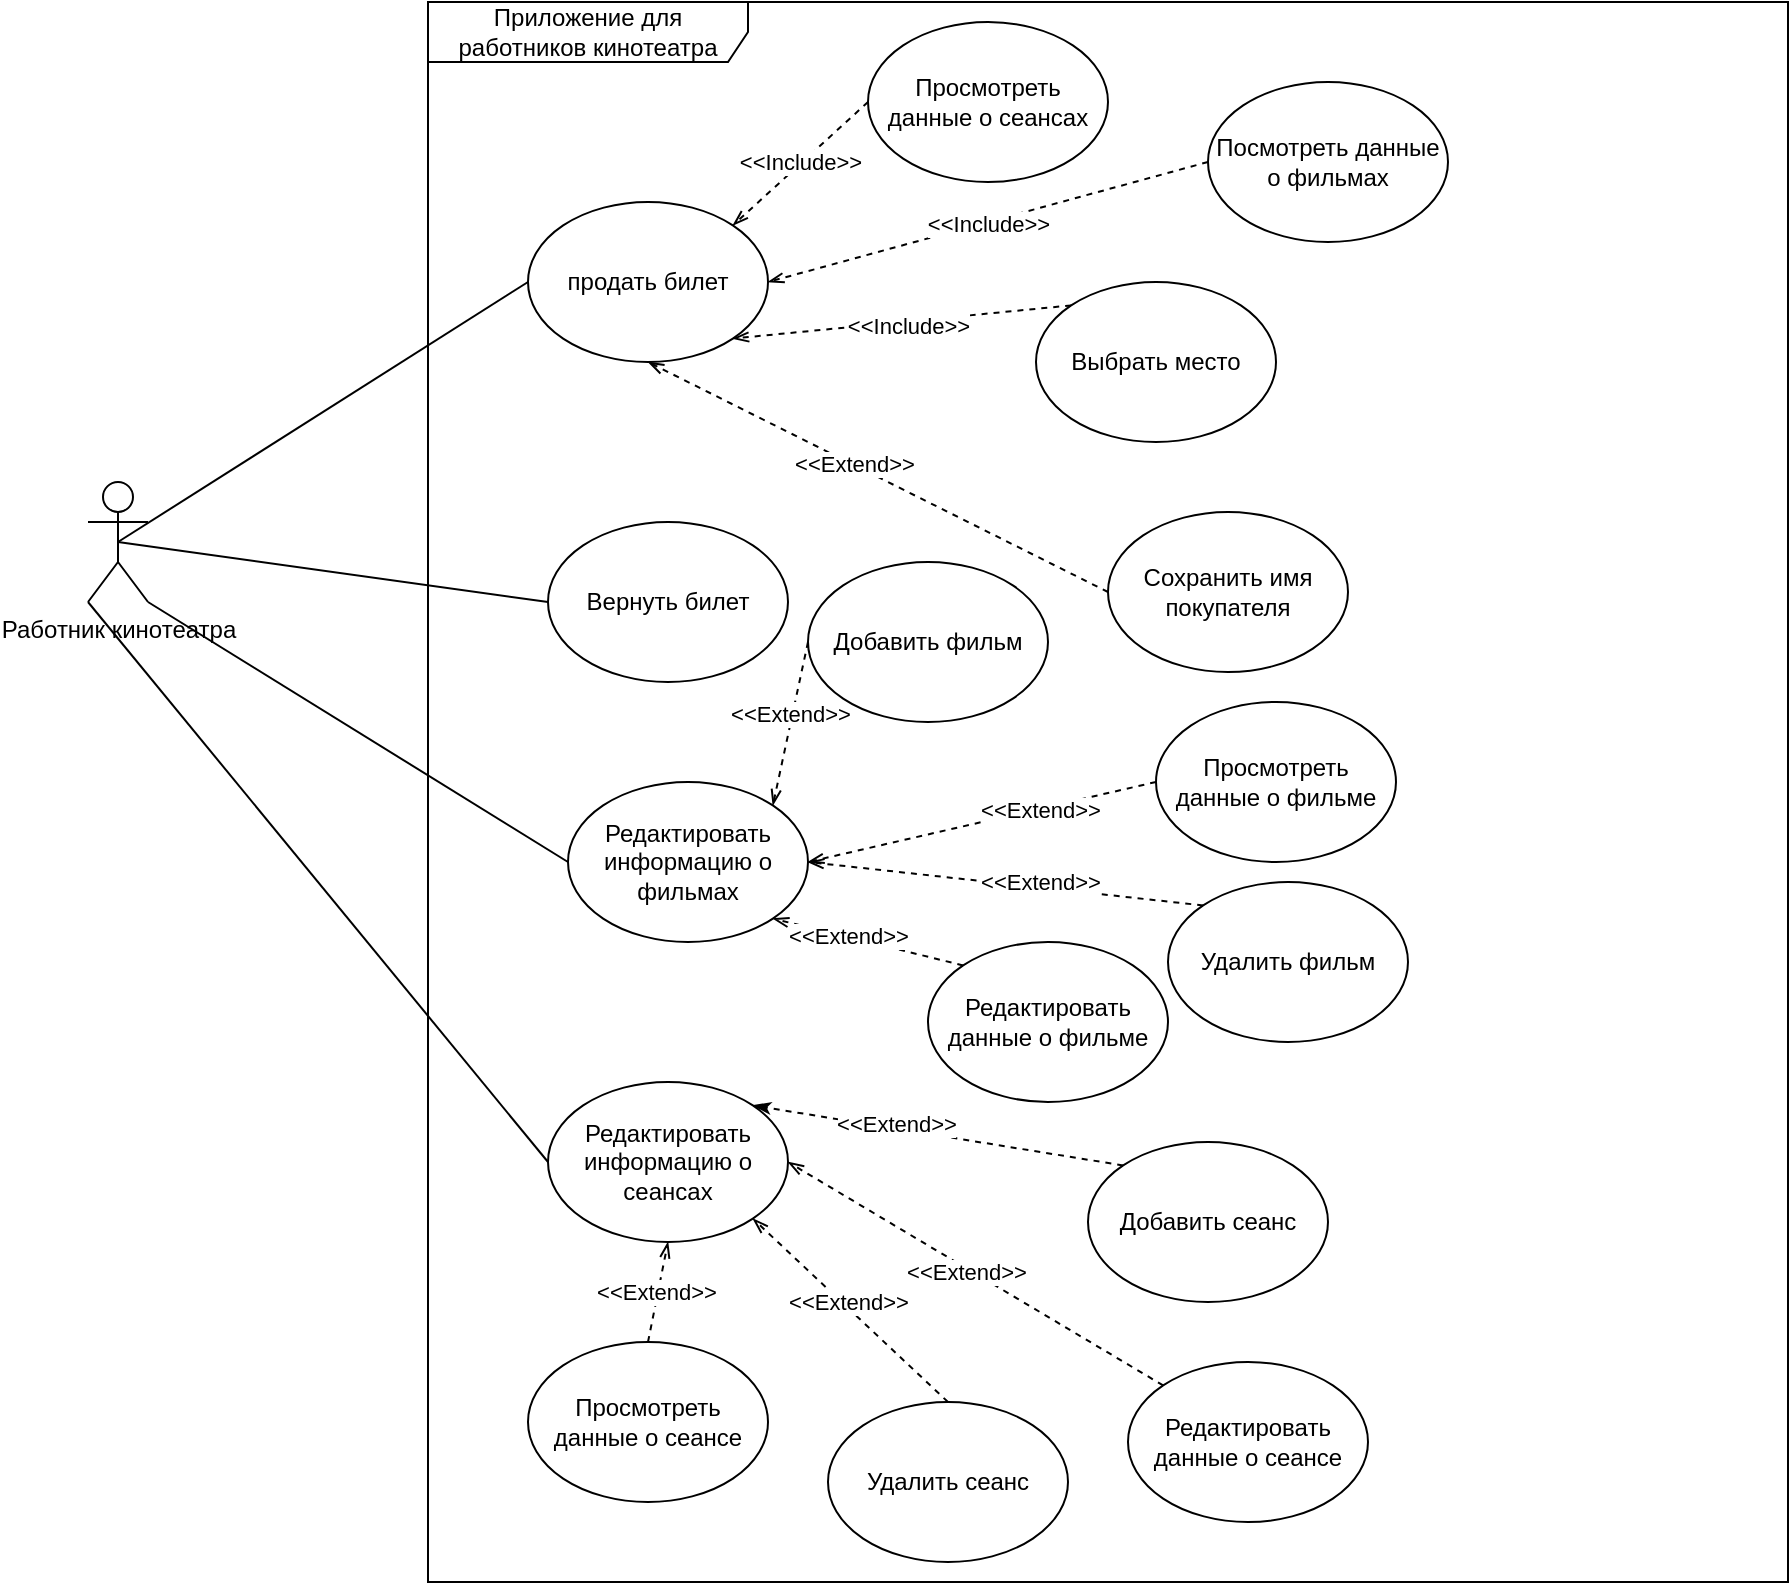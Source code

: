 <mxfile version="22.1.11" type="google">
  <diagram name="Страница — 1" id="njEJ24OupL5TV8u2Nq0Z">
    <mxGraphModel grid="1" page="1" gridSize="10" guides="1" tooltips="1" connect="1" arrows="1" fold="1" pageScale="1" pageWidth="827" pageHeight="1169" math="0" shadow="0">
      <root>
        <mxCell id="0" />
        <mxCell id="1" parent="0" />
        <mxCell id="BwLDqqsVIszzPK-v5Zr2-2" value="Приложение для работников кинотеатра" style="shape=umlFrame;whiteSpace=wrap;html=1;pointerEvents=0;recursiveResize=0;container=1;collapsible=0;width=160;" vertex="1" parent="1">
          <mxGeometry x="-10" y="250" width="680" height="790" as="geometry" />
        </mxCell>
        <mxCell id="BwLDqqsVIszzPK-v5Zr2-28" style="rounded=0;orthogonalLoop=1;jettySize=auto;html=1;exitX=0.5;exitY=1;exitDx=0;exitDy=0;entryX=0;entryY=0.5;entryDx=0;entryDy=0;endArrow=none;endFill=0;dashed=1;startArrow=openThin;startFill=0;" edge="1" parent="BwLDqqsVIszzPK-v5Zr2-2" source="BwLDqqsVIszzPK-v5Zr2-6" target="BwLDqqsVIszzPK-v5Zr2-27">
          <mxGeometry relative="1" as="geometry" />
        </mxCell>
        <mxCell id="BwLDqqsVIszzPK-v5Zr2-29" value="&amp;lt;&amp;lt;Extend&amp;gt;&amp;gt;" style="edgeLabel;html=1;align=center;verticalAlign=middle;resizable=0;points=[];" connectable="0" vertex="1" parent="BwLDqqsVIszzPK-v5Zr2-28">
          <mxGeometry x="-0.111" relative="1" as="geometry">
            <mxPoint as="offset" />
          </mxGeometry>
        </mxCell>
        <mxCell id="BwLDqqsVIszzPK-v5Zr2-6" value="продать билет" style="ellipse;whiteSpace=wrap;html=1;" vertex="1" parent="BwLDqqsVIszzPK-v5Zr2-2">
          <mxGeometry x="50" y="100" width="120" height="80" as="geometry" />
        </mxCell>
        <mxCell id="BwLDqqsVIszzPK-v5Zr2-13" style="rounded=0;orthogonalLoop=1;jettySize=auto;html=1;exitX=0;exitY=0.5;exitDx=0;exitDy=0;entryX=1;entryY=0;entryDx=0;entryDy=0;dashed=1;endArrow=openThin;endFill=0;" edge="1" parent="BwLDqqsVIszzPK-v5Zr2-2" source="BwLDqqsVIszzPK-v5Zr2-10" target="BwLDqqsVIszzPK-v5Zr2-6">
          <mxGeometry relative="1" as="geometry" />
        </mxCell>
        <mxCell id="BwLDqqsVIszzPK-v5Zr2-17" value="&amp;lt;&amp;lt;Include&amp;gt;&amp;gt;" style="edgeLabel;html=1;align=center;verticalAlign=middle;resizable=0;points=[];" connectable="0" vertex="1" parent="BwLDqqsVIszzPK-v5Zr2-13">
          <mxGeometry x="-0.005" y="-1" relative="1" as="geometry">
            <mxPoint as="offset" />
          </mxGeometry>
        </mxCell>
        <mxCell id="BwLDqqsVIszzPK-v5Zr2-10" value="Просмотреть данные о сеансах" style="ellipse;whiteSpace=wrap;html=1;" vertex="1" parent="BwLDqqsVIszzPK-v5Zr2-2">
          <mxGeometry x="220" y="10" width="120" height="80" as="geometry" />
        </mxCell>
        <mxCell id="BwLDqqsVIszzPK-v5Zr2-15" style="rounded=0;orthogonalLoop=1;jettySize=auto;html=1;exitX=0;exitY=0.5;exitDx=0;exitDy=0;entryX=1;entryY=0.5;entryDx=0;entryDy=0;dashed=1;endArrow=openThin;endFill=0;" edge="1" parent="BwLDqqsVIszzPK-v5Zr2-2" source="BwLDqqsVIszzPK-v5Zr2-11" target="BwLDqqsVIszzPK-v5Zr2-6">
          <mxGeometry relative="1" as="geometry" />
        </mxCell>
        <mxCell id="BwLDqqsVIszzPK-v5Zr2-18" value="&amp;lt;&amp;lt;Include&amp;gt;&amp;gt;" style="edgeLabel;html=1;align=center;verticalAlign=middle;resizable=0;points=[];" connectable="0" vertex="1" parent="BwLDqqsVIszzPK-v5Zr2-15">
          <mxGeometry x="0.003" y="1" relative="1" as="geometry">
            <mxPoint as="offset" />
          </mxGeometry>
        </mxCell>
        <mxCell id="BwLDqqsVIszzPK-v5Zr2-11" value="Посмотреть данные о фильмах" style="ellipse;whiteSpace=wrap;html=1;" vertex="1" parent="BwLDqqsVIszzPK-v5Zr2-2">
          <mxGeometry x="390" y="40" width="120" height="80" as="geometry" />
        </mxCell>
        <mxCell id="BwLDqqsVIszzPK-v5Zr2-16" style="rounded=0;orthogonalLoop=1;jettySize=auto;html=1;exitX=0;exitY=0;exitDx=0;exitDy=0;entryX=1;entryY=1;entryDx=0;entryDy=0;dashed=1;endArrow=openThin;endFill=0;" edge="1" parent="BwLDqqsVIszzPK-v5Zr2-2" source="BwLDqqsVIszzPK-v5Zr2-14" target="BwLDqqsVIszzPK-v5Zr2-6">
          <mxGeometry relative="1" as="geometry" />
        </mxCell>
        <mxCell id="BwLDqqsVIszzPK-v5Zr2-19" value="&amp;lt;&amp;lt;Include&amp;gt;&amp;gt;" style="edgeLabel;html=1;align=center;verticalAlign=middle;resizable=0;points=[];" connectable="0" vertex="1" parent="BwLDqqsVIszzPK-v5Zr2-16">
          <mxGeometry x="-0.036" y="2" relative="1" as="geometry">
            <mxPoint as="offset" />
          </mxGeometry>
        </mxCell>
        <mxCell id="BwLDqqsVIszzPK-v5Zr2-14" value="Выбрать место" style="ellipse;whiteSpace=wrap;html=1;" vertex="1" parent="BwLDqqsVIszzPK-v5Zr2-2">
          <mxGeometry x="304" y="140" width="120" height="80" as="geometry" />
        </mxCell>
        <mxCell id="BwLDqqsVIszzPK-v5Zr2-20" value="Вернуть билет" style="ellipse;whiteSpace=wrap;html=1;" vertex="1" parent="BwLDqqsVIszzPK-v5Zr2-2">
          <mxGeometry x="60" y="260" width="120" height="80" as="geometry" />
        </mxCell>
        <mxCell id="BwLDqqsVIszzPK-v5Zr2-21" value="Редактировать информацию о фильмах" style="ellipse;whiteSpace=wrap;html=1;" vertex="1" parent="BwLDqqsVIszzPK-v5Zr2-2">
          <mxGeometry x="70" y="390" width="120" height="80" as="geometry" />
        </mxCell>
        <mxCell id="BwLDqqsVIszzPK-v5Zr2-22" value="Редактировать информацию о сеансах" style="ellipse;whiteSpace=wrap;html=1;" vertex="1" parent="BwLDqqsVIszzPK-v5Zr2-2">
          <mxGeometry x="60" y="540" width="120" height="80" as="geometry" />
        </mxCell>
        <mxCell id="BwLDqqsVIszzPK-v5Zr2-27" value="Сохранить имя покупателя" style="ellipse;whiteSpace=wrap;html=1;" vertex="1" parent="BwLDqqsVIszzPK-v5Zr2-2">
          <mxGeometry x="340" y="255" width="120" height="80" as="geometry" />
        </mxCell>
        <mxCell id="BwLDqqsVIszzPK-v5Zr2-43" style="rounded=0;orthogonalLoop=1;jettySize=auto;html=1;exitX=0;exitY=0;exitDx=0;exitDy=0;entryX=1;entryY=0.5;entryDx=0;entryDy=0;dashed=1;endArrow=openThin;endFill=0;" edge="1" parent="BwLDqqsVIszzPK-v5Zr2-2" source="BwLDqqsVIszzPK-v5Zr2-33" target="BwLDqqsVIszzPK-v5Zr2-21">
          <mxGeometry relative="1" as="geometry" />
        </mxCell>
        <mxCell id="BwLDqqsVIszzPK-v5Zr2-51" value="&amp;lt;&amp;lt;Extend&amp;gt;&amp;gt;" style="edgeLabel;html=1;align=center;verticalAlign=middle;resizable=0;points=[];" connectable="0" vertex="1" parent="BwLDqqsVIszzPK-v5Zr2-43">
          <mxGeometry x="-0.165" y="-3" relative="1" as="geometry">
            <mxPoint as="offset" />
          </mxGeometry>
        </mxCell>
        <mxCell id="BwLDqqsVIszzPK-v5Zr2-33" value="Удалить фильм" style="ellipse;whiteSpace=wrap;html=1;" vertex="1" parent="BwLDqqsVIszzPK-v5Zr2-2">
          <mxGeometry x="370" y="440" width="120" height="80" as="geometry" />
        </mxCell>
        <mxCell id="BwLDqqsVIszzPK-v5Zr2-44" style="rounded=0;orthogonalLoop=1;jettySize=auto;html=1;exitX=0;exitY=0;exitDx=0;exitDy=0;entryX=1;entryY=1;entryDx=0;entryDy=0;dashed=1;endArrow=openThin;endFill=0;" edge="1" parent="BwLDqqsVIszzPK-v5Zr2-2" source="BwLDqqsVIszzPK-v5Zr2-34" target="BwLDqqsVIszzPK-v5Zr2-21">
          <mxGeometry relative="1" as="geometry" />
        </mxCell>
        <mxCell id="BwLDqqsVIszzPK-v5Zr2-52" value="&amp;lt;&amp;lt;Extend&amp;gt;&amp;gt;" style="edgeLabel;html=1;align=center;verticalAlign=middle;resizable=0;points=[];" connectable="0" vertex="1" parent="BwLDqqsVIszzPK-v5Zr2-44">
          <mxGeometry x="0.218" y="-1" relative="1" as="geometry">
            <mxPoint as="offset" />
          </mxGeometry>
        </mxCell>
        <mxCell id="BwLDqqsVIszzPK-v5Zr2-34" value="Редактировать данные о фильме" style="ellipse;whiteSpace=wrap;html=1;" vertex="1" parent="BwLDqqsVIszzPK-v5Zr2-2">
          <mxGeometry x="250" y="470" width="120" height="80" as="geometry" />
        </mxCell>
        <mxCell id="BwLDqqsVIszzPK-v5Zr2-41" style="rounded=0;orthogonalLoop=1;jettySize=auto;html=1;exitX=0;exitY=0.5;exitDx=0;exitDy=0;entryX=1;entryY=0;entryDx=0;entryDy=0;dashed=1;endArrow=openThin;endFill=0;" edge="1" parent="BwLDqqsVIszzPK-v5Zr2-2" source="BwLDqqsVIszzPK-v5Zr2-35" target="BwLDqqsVIszzPK-v5Zr2-21">
          <mxGeometry relative="1" as="geometry" />
        </mxCell>
        <mxCell id="BwLDqqsVIszzPK-v5Zr2-49" value="&amp;lt;&amp;lt;Extend&amp;gt;&amp;gt;" style="edgeLabel;html=1;align=center;verticalAlign=middle;resizable=0;points=[];" connectable="0" vertex="1" parent="BwLDqqsVIszzPK-v5Zr2-41">
          <mxGeometry x="-0.111" y="-2" relative="1" as="geometry">
            <mxPoint as="offset" />
          </mxGeometry>
        </mxCell>
        <mxCell id="BwLDqqsVIszzPK-v5Zr2-35" value="Добавить фильм" style="ellipse;whiteSpace=wrap;html=1;" vertex="1" parent="BwLDqqsVIszzPK-v5Zr2-2">
          <mxGeometry x="190" y="280" width="120" height="80" as="geometry" />
        </mxCell>
        <mxCell id="BwLDqqsVIszzPK-v5Zr2-46" style="rounded=0;orthogonalLoop=1;jettySize=auto;html=1;exitX=0.5;exitY=0;exitDx=0;exitDy=0;entryX=0.5;entryY=1;entryDx=0;entryDy=0;dashed=1;endArrow=openThin;endFill=0;" edge="1" parent="BwLDqqsVIszzPK-v5Zr2-2" source="BwLDqqsVIszzPK-v5Zr2-36" target="BwLDqqsVIszzPK-v5Zr2-22">
          <mxGeometry relative="1" as="geometry" />
        </mxCell>
        <mxCell id="BwLDqqsVIszzPK-v5Zr2-56" value="&amp;lt;&amp;lt;Extend&amp;gt;&amp;gt;" style="edgeLabel;html=1;align=center;verticalAlign=middle;resizable=0;points=[];" connectable="0" vertex="1" parent="BwLDqqsVIszzPK-v5Zr2-46">
          <mxGeometry x="0.003" y="1" relative="1" as="geometry">
            <mxPoint as="offset" />
          </mxGeometry>
        </mxCell>
        <mxCell id="BwLDqqsVIszzPK-v5Zr2-36" value="Просмотреть данные о сеансе" style="ellipse;whiteSpace=wrap;html=1;" vertex="1" parent="BwLDqqsVIszzPK-v5Zr2-2">
          <mxGeometry x="50" y="670" width="120" height="80" as="geometry" />
        </mxCell>
        <mxCell id="BwLDqqsVIszzPK-v5Zr2-47" style="rounded=0;orthogonalLoop=1;jettySize=auto;html=1;exitX=0.5;exitY=0;exitDx=0;exitDy=0;entryX=1;entryY=1;entryDx=0;entryDy=0;dashed=1;endArrow=openThin;endFill=0;" edge="1" parent="BwLDqqsVIszzPK-v5Zr2-2" source="BwLDqqsVIszzPK-v5Zr2-37" target="BwLDqqsVIszzPK-v5Zr2-22">
          <mxGeometry relative="1" as="geometry" />
        </mxCell>
        <mxCell id="BwLDqqsVIszzPK-v5Zr2-55" value="&amp;lt;&amp;lt;Extend&amp;gt;&amp;gt;" style="edgeLabel;html=1;align=center;verticalAlign=middle;resizable=0;points=[];" connectable="0" vertex="1" parent="BwLDqqsVIszzPK-v5Zr2-47">
          <mxGeometry x="0.064" y="-2" relative="1" as="geometry">
            <mxPoint as="offset" />
          </mxGeometry>
        </mxCell>
        <mxCell id="BwLDqqsVIszzPK-v5Zr2-37" value="Удалить сеанс" style="ellipse;whiteSpace=wrap;html=1;" vertex="1" parent="BwLDqqsVIszzPK-v5Zr2-2">
          <mxGeometry x="200" y="700" width="120" height="80" as="geometry" />
        </mxCell>
        <mxCell id="BwLDqqsVIszzPK-v5Zr2-45" style="rounded=0;orthogonalLoop=1;jettySize=auto;html=1;exitX=0;exitY=0;exitDx=0;exitDy=0;entryX=1;entryY=0;entryDx=0;entryDy=0;dashed=1;endArrow=classicThin;endFill=1;" edge="1" parent="BwLDqqsVIszzPK-v5Zr2-2" source="BwLDqqsVIszzPK-v5Zr2-38" target="BwLDqqsVIszzPK-v5Zr2-22">
          <mxGeometry relative="1" as="geometry" />
        </mxCell>
        <mxCell id="BwLDqqsVIszzPK-v5Zr2-53" value="&amp;lt;&amp;lt;Extend&amp;gt;&amp;gt;" style="edgeLabel;html=1;align=center;verticalAlign=middle;resizable=0;points=[];" connectable="0" vertex="1" parent="BwLDqqsVIszzPK-v5Zr2-45">
          <mxGeometry x="0.237" y="-2" relative="1" as="geometry">
            <mxPoint as="offset" />
          </mxGeometry>
        </mxCell>
        <mxCell id="BwLDqqsVIszzPK-v5Zr2-38" value="Добавить сеанс" style="ellipse;whiteSpace=wrap;html=1;" vertex="1" parent="BwLDqqsVIszzPK-v5Zr2-2">
          <mxGeometry x="330" y="570" width="120" height="80" as="geometry" />
        </mxCell>
        <mxCell id="BwLDqqsVIszzPK-v5Zr2-42" style="rounded=0;orthogonalLoop=1;jettySize=auto;html=1;exitX=0;exitY=0.5;exitDx=0;exitDy=0;entryX=1;entryY=0.5;entryDx=0;entryDy=0;dashed=1;endArrow=openThin;endFill=0;" edge="1" parent="BwLDqqsVIszzPK-v5Zr2-2" source="BwLDqqsVIszzPK-v5Zr2-39" target="BwLDqqsVIszzPK-v5Zr2-21">
          <mxGeometry relative="1" as="geometry" />
        </mxCell>
        <mxCell id="BwLDqqsVIszzPK-v5Zr2-50" value="&amp;lt;&amp;lt;Extend&amp;gt;&amp;gt;" style="edgeLabel;html=1;align=center;verticalAlign=middle;resizable=0;points=[];" connectable="0" vertex="1" parent="BwLDqqsVIszzPK-v5Zr2-42">
          <mxGeometry x="-0.326" relative="1" as="geometry">
            <mxPoint as="offset" />
          </mxGeometry>
        </mxCell>
        <mxCell id="BwLDqqsVIszzPK-v5Zr2-39" value="Просмотреть данные о фильме" style="ellipse;whiteSpace=wrap;html=1;" vertex="1" parent="BwLDqqsVIszzPK-v5Zr2-2">
          <mxGeometry x="364" y="350" width="120" height="80" as="geometry" />
        </mxCell>
        <mxCell id="BwLDqqsVIszzPK-v5Zr2-48" style="rounded=0;orthogonalLoop=1;jettySize=auto;html=1;exitX=0;exitY=0;exitDx=0;exitDy=0;entryX=1;entryY=0.5;entryDx=0;entryDy=0;dashed=1;endArrow=openThin;endFill=0;" edge="1" parent="BwLDqqsVIszzPK-v5Zr2-2" source="BwLDqqsVIszzPK-v5Zr2-40" target="BwLDqqsVIszzPK-v5Zr2-22">
          <mxGeometry relative="1" as="geometry" />
        </mxCell>
        <mxCell id="BwLDqqsVIszzPK-v5Zr2-54" value="&amp;lt;&amp;lt;Extend&amp;gt;&amp;gt;" style="edgeLabel;html=1;align=center;verticalAlign=middle;resizable=0;points=[];" connectable="0" vertex="1" parent="BwLDqqsVIszzPK-v5Zr2-48">
          <mxGeometry x="0.06" y="2" relative="1" as="geometry">
            <mxPoint x="1" as="offset" />
          </mxGeometry>
        </mxCell>
        <mxCell id="BwLDqqsVIszzPK-v5Zr2-40" value="Редактировать данные о сеансе" style="ellipse;whiteSpace=wrap;html=1;" vertex="1" parent="BwLDqqsVIszzPK-v5Zr2-2">
          <mxGeometry x="350" y="680" width="120" height="80" as="geometry" />
        </mxCell>
        <mxCell id="BwLDqqsVIszzPK-v5Zr2-7" style="rounded=0;orthogonalLoop=1;jettySize=auto;html=1;exitX=0.5;exitY=0.5;exitDx=0;exitDy=0;exitPerimeter=0;entryX=0;entryY=0.5;entryDx=0;entryDy=0;endArrow=none;endFill=0;" edge="1" parent="1" source="BwLDqqsVIszzPK-v5Zr2-3" target="BwLDqqsVIszzPK-v5Zr2-6">
          <mxGeometry relative="1" as="geometry" />
        </mxCell>
        <mxCell id="BwLDqqsVIszzPK-v5Zr2-23" style="rounded=0;orthogonalLoop=1;jettySize=auto;html=1;exitX=1;exitY=1;exitDx=0;exitDy=0;exitPerimeter=0;entryX=0;entryY=0.5;entryDx=0;entryDy=0;endArrow=none;endFill=0;" edge="1" parent="1" source="BwLDqqsVIszzPK-v5Zr2-3" target="BwLDqqsVIszzPK-v5Zr2-21">
          <mxGeometry relative="1" as="geometry" />
        </mxCell>
        <mxCell id="BwLDqqsVIszzPK-v5Zr2-24" style="rounded=0;orthogonalLoop=1;jettySize=auto;html=1;exitX=0.5;exitY=0.5;exitDx=0;exitDy=0;exitPerimeter=0;entryX=0;entryY=0.5;entryDx=0;entryDy=0;endArrow=none;endFill=0;" edge="1" parent="1" source="BwLDqqsVIszzPK-v5Zr2-3" target="BwLDqqsVIszzPK-v5Zr2-20">
          <mxGeometry relative="1" as="geometry" />
        </mxCell>
        <mxCell id="BwLDqqsVIszzPK-v5Zr2-25" style="rounded=0;orthogonalLoop=1;jettySize=auto;html=1;exitX=0;exitY=1;exitDx=0;exitDy=0;exitPerimeter=0;entryX=0;entryY=0.5;entryDx=0;entryDy=0;endArrow=none;endFill=0;" edge="1" parent="1" source="BwLDqqsVIszzPK-v5Zr2-3" target="BwLDqqsVIszzPK-v5Zr2-22">
          <mxGeometry relative="1" as="geometry" />
        </mxCell>
        <mxCell id="BwLDqqsVIszzPK-v5Zr2-3" value="Работник кинотеатра" style="shape=umlActor;verticalLabelPosition=bottom;verticalAlign=top;html=1;" vertex="1" parent="1">
          <mxGeometry x="-180" y="490" width="30" height="60" as="geometry" />
        </mxCell>
      </root>
    </mxGraphModel>
  </diagram>
</mxfile>
